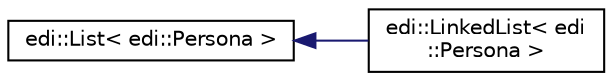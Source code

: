 digraph "Representación gráfica de la clase"
{
  edge [fontname="Helvetica",fontsize="10",labelfontname="Helvetica",labelfontsize="10"];
  node [fontname="Helvetica",fontsize="10",shape=record];
  rankdir="LR";
  Node1 [label="edi::List\< edi::Persona \>",height=0.2,width=0.4,color="black", fillcolor="white", style="filled",URL="$classedi_1_1List.html"];
  Node1 -> Node2 [dir="back",color="midnightblue",fontsize="10",style="solid",fontname="Helvetica"];
  Node2 [label="edi::LinkedList\< edi\l::Persona \>",height=0.2,width=0.4,color="black", fillcolor="white", style="filled",URL="$classedi_1_1LinkedList.html"];
}

